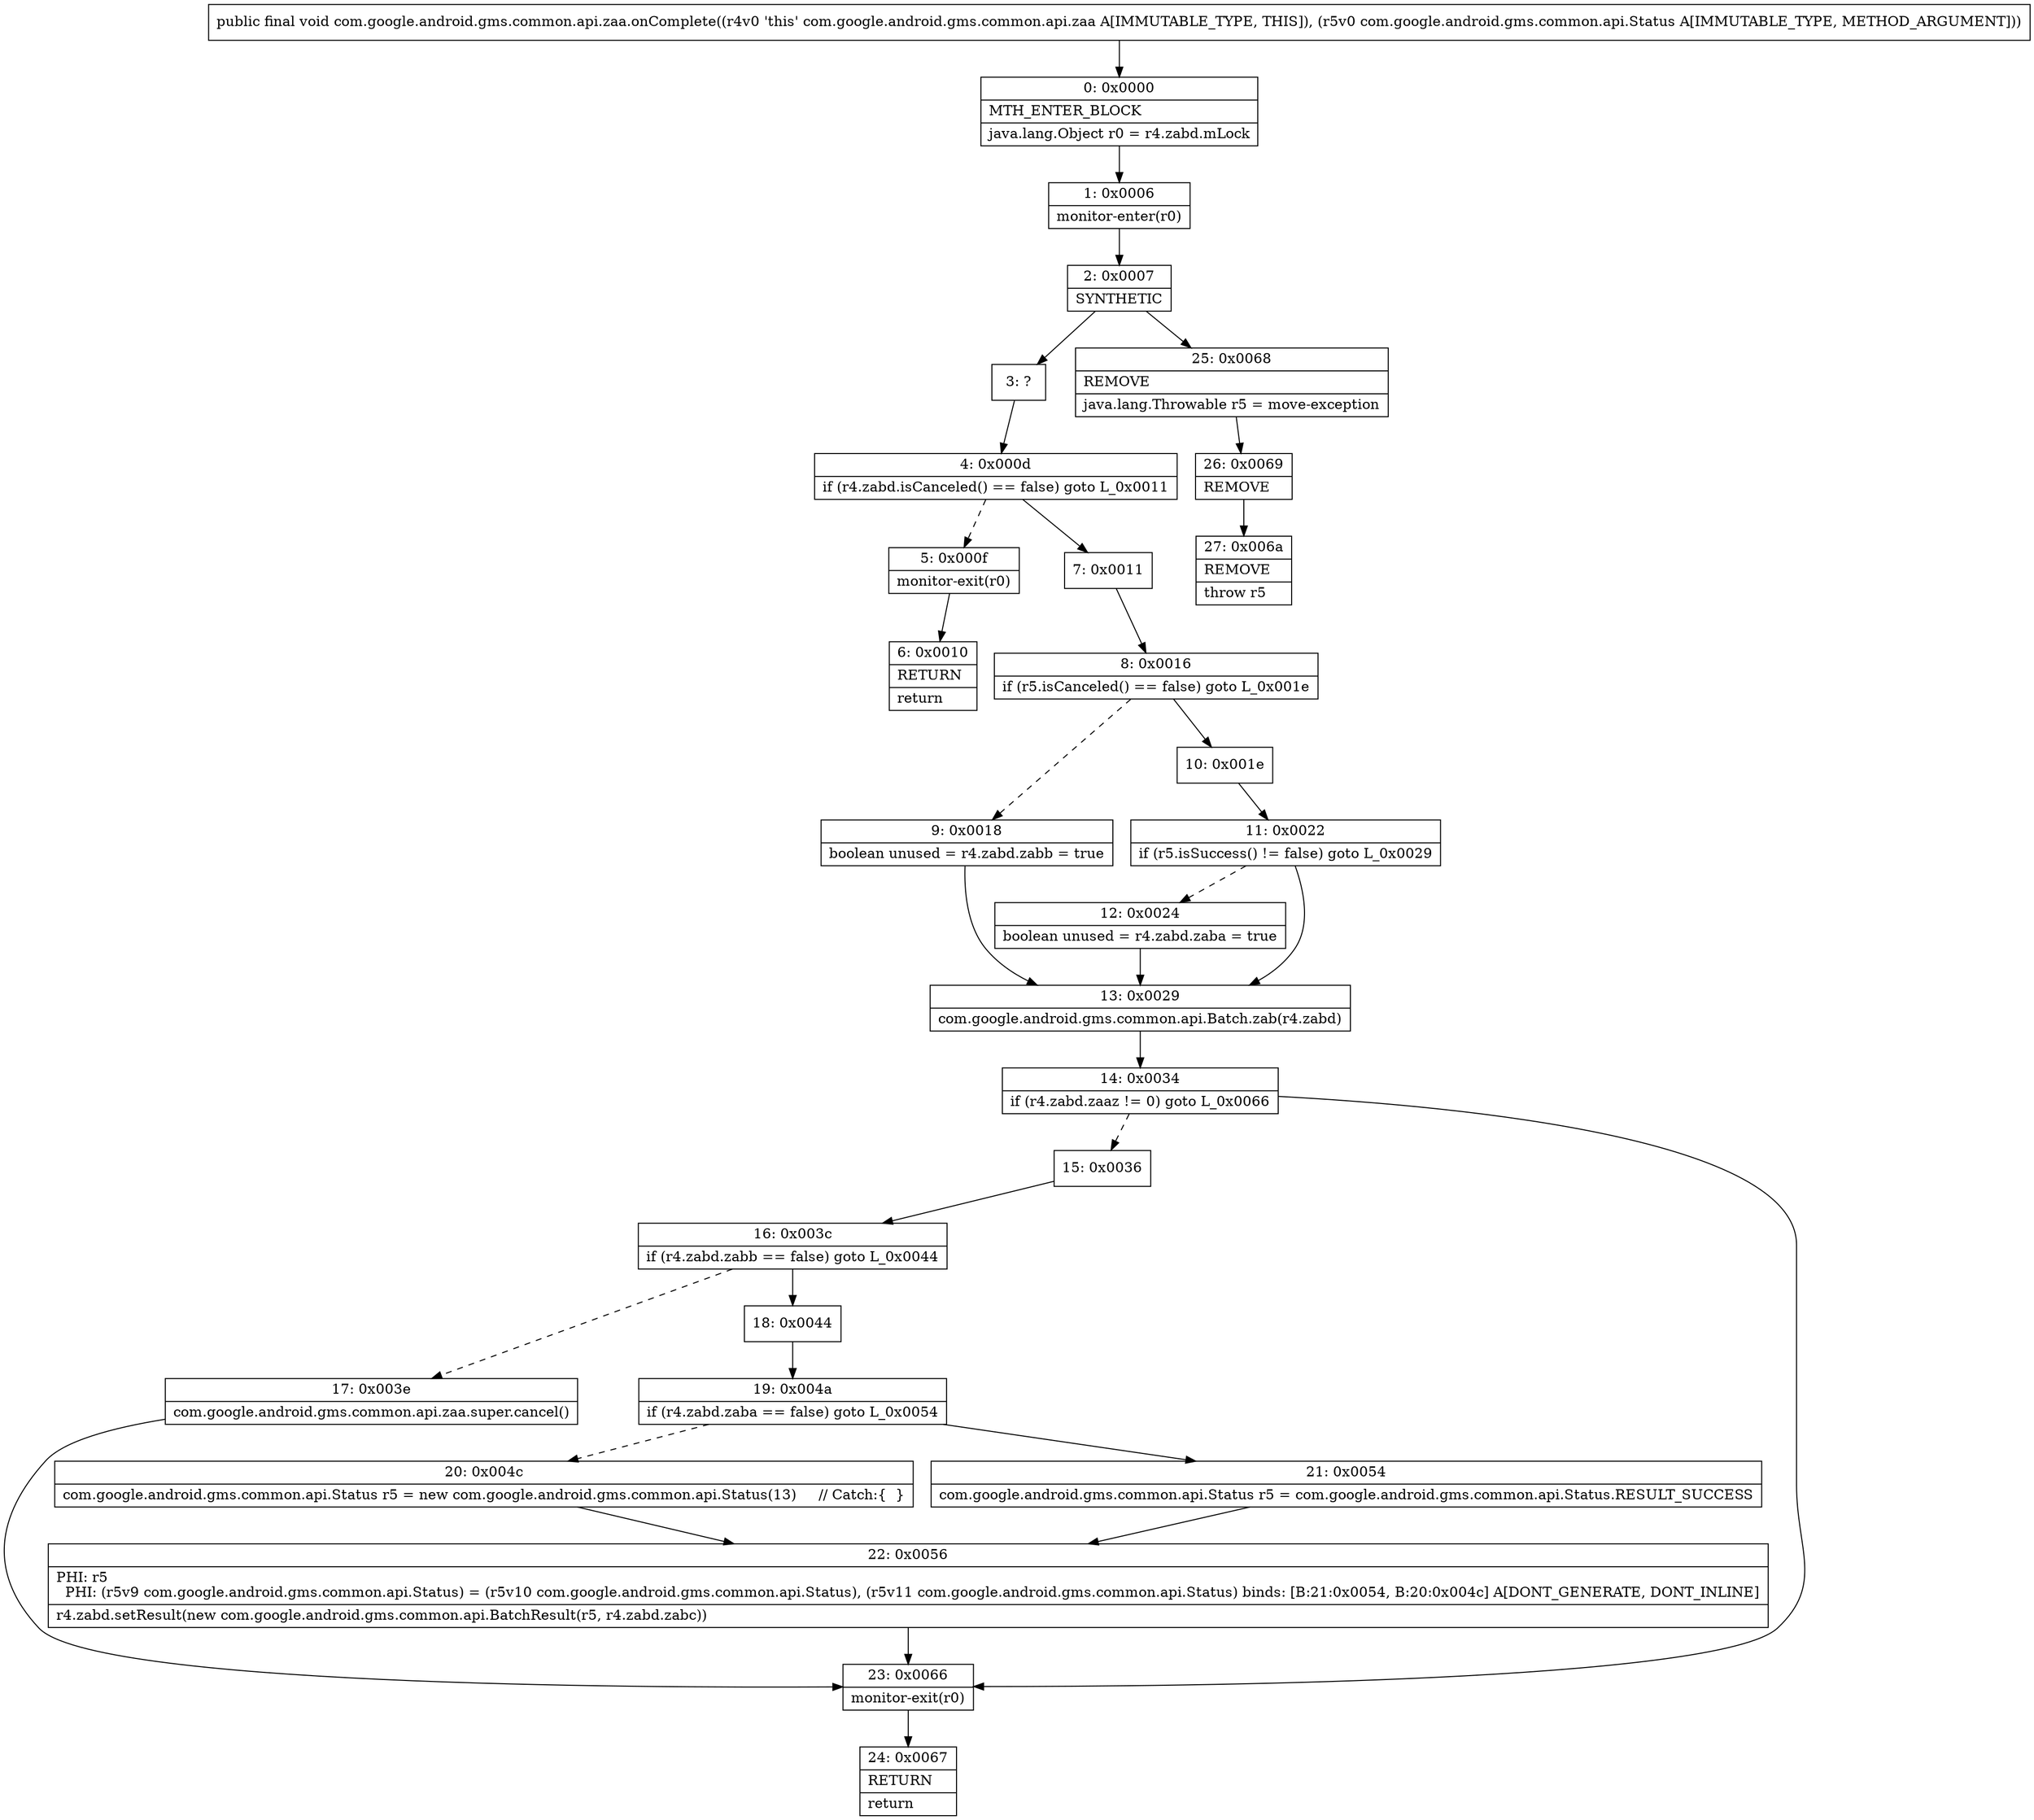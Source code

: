 digraph "CFG forcom.google.android.gms.common.api.zaa.onComplete(Lcom\/google\/android\/gms\/common\/api\/Status;)V" {
Node_0 [shape=record,label="{0\:\ 0x0000|MTH_ENTER_BLOCK\l|java.lang.Object r0 = r4.zabd.mLock\l}"];
Node_1 [shape=record,label="{1\:\ 0x0006|monitor\-enter(r0)\l}"];
Node_2 [shape=record,label="{2\:\ 0x0007|SYNTHETIC\l}"];
Node_3 [shape=record,label="{3\:\ ?}"];
Node_4 [shape=record,label="{4\:\ 0x000d|if (r4.zabd.isCanceled() == false) goto L_0x0011\l}"];
Node_5 [shape=record,label="{5\:\ 0x000f|monitor\-exit(r0)\l}"];
Node_6 [shape=record,label="{6\:\ 0x0010|RETURN\l|return\l}"];
Node_7 [shape=record,label="{7\:\ 0x0011}"];
Node_8 [shape=record,label="{8\:\ 0x0016|if (r5.isCanceled() == false) goto L_0x001e\l}"];
Node_9 [shape=record,label="{9\:\ 0x0018|boolean unused = r4.zabd.zabb = true\l}"];
Node_10 [shape=record,label="{10\:\ 0x001e}"];
Node_11 [shape=record,label="{11\:\ 0x0022|if (r5.isSuccess() != false) goto L_0x0029\l}"];
Node_12 [shape=record,label="{12\:\ 0x0024|boolean unused = r4.zabd.zaba = true\l}"];
Node_13 [shape=record,label="{13\:\ 0x0029|com.google.android.gms.common.api.Batch.zab(r4.zabd)\l}"];
Node_14 [shape=record,label="{14\:\ 0x0034|if (r4.zabd.zaaz != 0) goto L_0x0066\l}"];
Node_15 [shape=record,label="{15\:\ 0x0036}"];
Node_16 [shape=record,label="{16\:\ 0x003c|if (r4.zabd.zabb == false) goto L_0x0044\l}"];
Node_17 [shape=record,label="{17\:\ 0x003e|com.google.android.gms.common.api.zaa.super.cancel()\l}"];
Node_18 [shape=record,label="{18\:\ 0x0044}"];
Node_19 [shape=record,label="{19\:\ 0x004a|if (r4.zabd.zaba == false) goto L_0x0054\l}"];
Node_20 [shape=record,label="{20\:\ 0x004c|com.google.android.gms.common.api.Status r5 = new com.google.android.gms.common.api.Status(13)     \/\/ Catch:\{  \}\l}"];
Node_21 [shape=record,label="{21\:\ 0x0054|com.google.android.gms.common.api.Status r5 = com.google.android.gms.common.api.Status.RESULT_SUCCESS\l}"];
Node_22 [shape=record,label="{22\:\ 0x0056|PHI: r5 \l  PHI: (r5v9 com.google.android.gms.common.api.Status) = (r5v10 com.google.android.gms.common.api.Status), (r5v11 com.google.android.gms.common.api.Status) binds: [B:21:0x0054, B:20:0x004c] A[DONT_GENERATE, DONT_INLINE]\l|r4.zabd.setResult(new com.google.android.gms.common.api.BatchResult(r5, r4.zabd.zabc))\l}"];
Node_23 [shape=record,label="{23\:\ 0x0066|monitor\-exit(r0)\l}"];
Node_24 [shape=record,label="{24\:\ 0x0067|RETURN\l|return\l}"];
Node_25 [shape=record,label="{25\:\ 0x0068|REMOVE\l|java.lang.Throwable r5 = move\-exception\l}"];
Node_26 [shape=record,label="{26\:\ 0x0069|REMOVE\l}"];
Node_27 [shape=record,label="{27\:\ 0x006a|REMOVE\l|throw r5\l}"];
MethodNode[shape=record,label="{public final void com.google.android.gms.common.api.zaa.onComplete((r4v0 'this' com.google.android.gms.common.api.zaa A[IMMUTABLE_TYPE, THIS]), (r5v0 com.google.android.gms.common.api.Status A[IMMUTABLE_TYPE, METHOD_ARGUMENT])) }"];
MethodNode -> Node_0;
Node_0 -> Node_1;
Node_1 -> Node_2;
Node_2 -> Node_3;
Node_2 -> Node_25;
Node_3 -> Node_4;
Node_4 -> Node_5[style=dashed];
Node_4 -> Node_7;
Node_5 -> Node_6;
Node_7 -> Node_8;
Node_8 -> Node_9[style=dashed];
Node_8 -> Node_10;
Node_9 -> Node_13;
Node_10 -> Node_11;
Node_11 -> Node_12[style=dashed];
Node_11 -> Node_13;
Node_12 -> Node_13;
Node_13 -> Node_14;
Node_14 -> Node_15[style=dashed];
Node_14 -> Node_23;
Node_15 -> Node_16;
Node_16 -> Node_17[style=dashed];
Node_16 -> Node_18;
Node_17 -> Node_23;
Node_18 -> Node_19;
Node_19 -> Node_20[style=dashed];
Node_19 -> Node_21;
Node_20 -> Node_22;
Node_21 -> Node_22;
Node_22 -> Node_23;
Node_23 -> Node_24;
Node_25 -> Node_26;
Node_26 -> Node_27;
}

